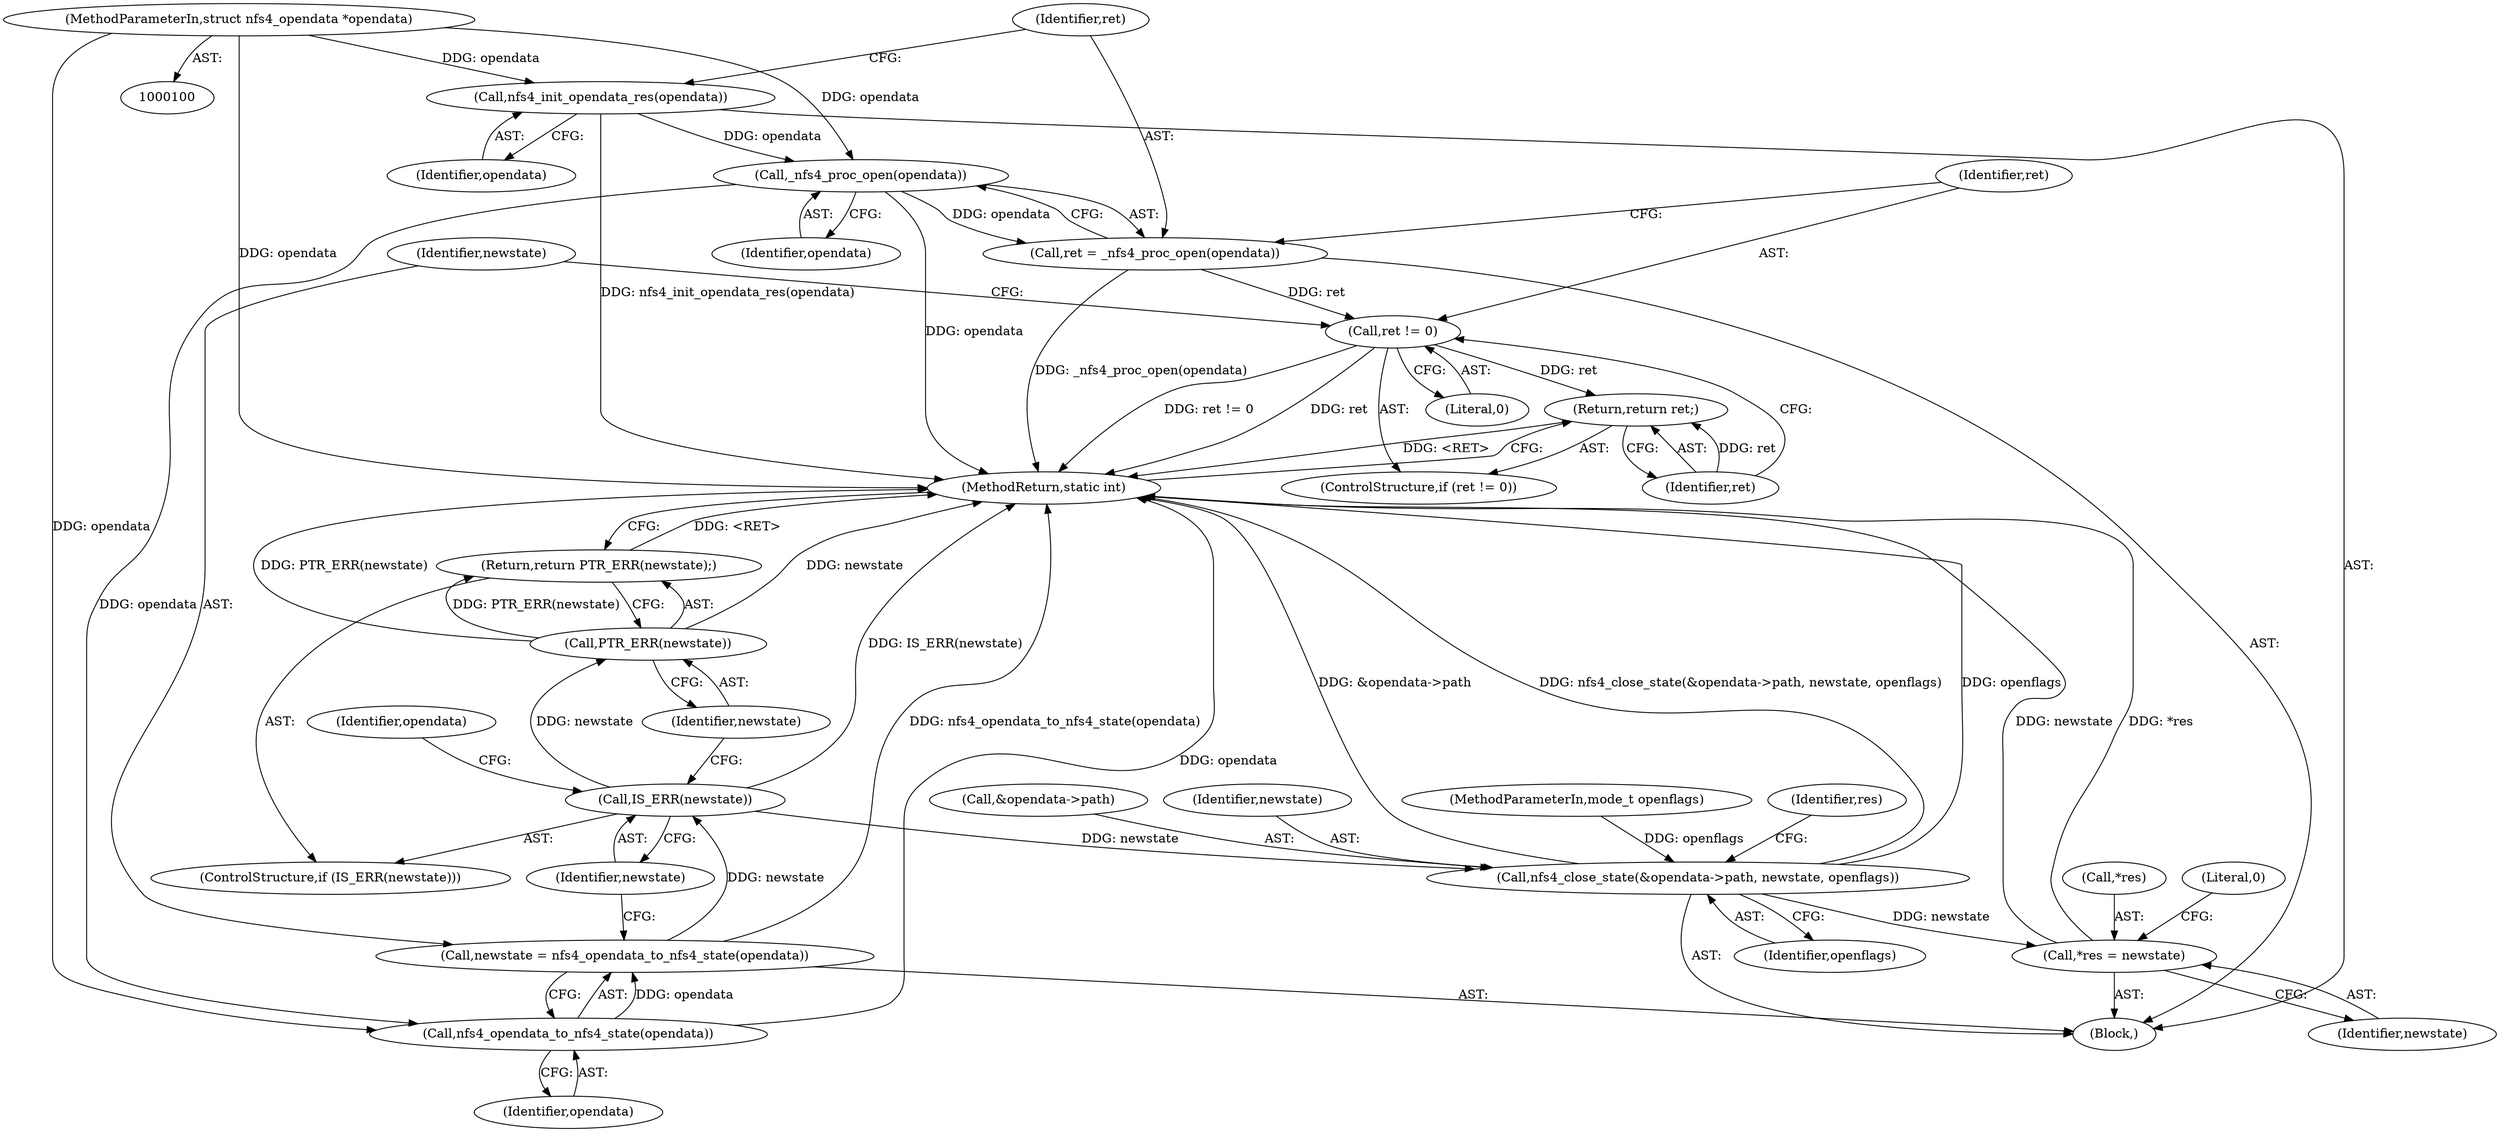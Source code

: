 digraph "0_linux_dc0b027dfadfcb8a5504f7d8052754bf8d501ab9_13@API" {
"1000138" [label="(Call,_nfs4_proc_open(opendata))"];
"1000134" [label="(Call,nfs4_init_opendata_res(opendata))"];
"1000101" [label="(MethodParameterIn,struct nfs4_opendata *opendata)"];
"1000136" [label="(Call,ret = _nfs4_proc_open(opendata))"];
"1000141" [label="(Call,ret != 0)"];
"1000144" [label="(Return,return ret;)"];
"1000148" [label="(Call,nfs4_opendata_to_nfs4_state(opendata))"];
"1000146" [label="(Call,newstate = nfs4_opendata_to_nfs4_state(opendata))"];
"1000151" [label="(Call,IS_ERR(newstate))"];
"1000154" [label="(Call,PTR_ERR(newstate))"];
"1000153" [label="(Return,return PTR_ERR(newstate);)"];
"1000156" [label="(Call,nfs4_close_state(&opendata->path, newstate, openflags))"];
"1000163" [label="(Call,*res = newstate)"];
"1000164" [label="(Call,*res)"];
"1000163" [label="(Call,*res = newstate)"];
"1000102" [label="(MethodParameterIn,mode_t openflags)"];
"1000141" [label="(Call,ret != 0)"];
"1000138" [label="(Call,_nfs4_proc_open(opendata))"];
"1000159" [label="(Identifier,opendata)"];
"1000149" [label="(Identifier,opendata)"];
"1000142" [label="(Identifier,ret)"];
"1000155" [label="(Identifier,newstate)"];
"1000169" [label="(MethodReturn,static int)"];
"1000134" [label="(Call,nfs4_init_opendata_res(opendata))"];
"1000140" [label="(ControlStructure,if (ret != 0))"];
"1000151" [label="(Call,IS_ERR(newstate))"];
"1000156" [label="(Call,nfs4_close_state(&opendata->path, newstate, openflags))"];
"1000150" [label="(ControlStructure,if (IS_ERR(newstate)))"];
"1000162" [label="(Identifier,openflags)"];
"1000166" [label="(Identifier,newstate)"];
"1000135" [label="(Identifier,opendata)"];
"1000165" [label="(Identifier,res)"];
"1000101" [label="(MethodParameterIn,struct nfs4_opendata *opendata)"];
"1000147" [label="(Identifier,newstate)"];
"1000154" [label="(Call,PTR_ERR(newstate))"];
"1000145" [label="(Identifier,ret)"];
"1000148" [label="(Call,nfs4_opendata_to_nfs4_state(opendata))"];
"1000152" [label="(Identifier,newstate)"];
"1000153" [label="(Return,return PTR_ERR(newstate);)"];
"1000168" [label="(Literal,0)"];
"1000104" [label="(Block,)"];
"1000157" [label="(Call,&opendata->path)"];
"1000144" [label="(Return,return ret;)"];
"1000139" [label="(Identifier,opendata)"];
"1000146" [label="(Call,newstate = nfs4_opendata_to_nfs4_state(opendata))"];
"1000137" [label="(Identifier,ret)"];
"1000161" [label="(Identifier,newstate)"];
"1000136" [label="(Call,ret = _nfs4_proc_open(opendata))"];
"1000143" [label="(Literal,0)"];
"1000138" -> "1000136"  [label="AST: "];
"1000138" -> "1000139"  [label="CFG: "];
"1000139" -> "1000138"  [label="AST: "];
"1000136" -> "1000138"  [label="CFG: "];
"1000138" -> "1000169"  [label="DDG: opendata"];
"1000138" -> "1000136"  [label="DDG: opendata"];
"1000134" -> "1000138"  [label="DDG: opendata"];
"1000101" -> "1000138"  [label="DDG: opendata"];
"1000138" -> "1000148"  [label="DDG: opendata"];
"1000134" -> "1000104"  [label="AST: "];
"1000134" -> "1000135"  [label="CFG: "];
"1000135" -> "1000134"  [label="AST: "];
"1000137" -> "1000134"  [label="CFG: "];
"1000134" -> "1000169"  [label="DDG: nfs4_init_opendata_res(opendata)"];
"1000101" -> "1000134"  [label="DDG: opendata"];
"1000101" -> "1000100"  [label="AST: "];
"1000101" -> "1000169"  [label="DDG: opendata"];
"1000101" -> "1000148"  [label="DDG: opendata"];
"1000136" -> "1000104"  [label="AST: "];
"1000137" -> "1000136"  [label="AST: "];
"1000142" -> "1000136"  [label="CFG: "];
"1000136" -> "1000169"  [label="DDG: _nfs4_proc_open(opendata)"];
"1000136" -> "1000141"  [label="DDG: ret"];
"1000141" -> "1000140"  [label="AST: "];
"1000141" -> "1000143"  [label="CFG: "];
"1000142" -> "1000141"  [label="AST: "];
"1000143" -> "1000141"  [label="AST: "];
"1000145" -> "1000141"  [label="CFG: "];
"1000147" -> "1000141"  [label="CFG: "];
"1000141" -> "1000169"  [label="DDG: ret"];
"1000141" -> "1000169"  [label="DDG: ret != 0"];
"1000141" -> "1000144"  [label="DDG: ret"];
"1000144" -> "1000140"  [label="AST: "];
"1000144" -> "1000145"  [label="CFG: "];
"1000145" -> "1000144"  [label="AST: "];
"1000169" -> "1000144"  [label="CFG: "];
"1000144" -> "1000169"  [label="DDG: <RET>"];
"1000145" -> "1000144"  [label="DDG: ret"];
"1000148" -> "1000146"  [label="AST: "];
"1000148" -> "1000149"  [label="CFG: "];
"1000149" -> "1000148"  [label="AST: "];
"1000146" -> "1000148"  [label="CFG: "];
"1000148" -> "1000169"  [label="DDG: opendata"];
"1000148" -> "1000146"  [label="DDG: opendata"];
"1000146" -> "1000104"  [label="AST: "];
"1000147" -> "1000146"  [label="AST: "];
"1000152" -> "1000146"  [label="CFG: "];
"1000146" -> "1000169"  [label="DDG: nfs4_opendata_to_nfs4_state(opendata)"];
"1000146" -> "1000151"  [label="DDG: newstate"];
"1000151" -> "1000150"  [label="AST: "];
"1000151" -> "1000152"  [label="CFG: "];
"1000152" -> "1000151"  [label="AST: "];
"1000155" -> "1000151"  [label="CFG: "];
"1000159" -> "1000151"  [label="CFG: "];
"1000151" -> "1000169"  [label="DDG: IS_ERR(newstate)"];
"1000151" -> "1000154"  [label="DDG: newstate"];
"1000151" -> "1000156"  [label="DDG: newstate"];
"1000154" -> "1000153"  [label="AST: "];
"1000154" -> "1000155"  [label="CFG: "];
"1000155" -> "1000154"  [label="AST: "];
"1000153" -> "1000154"  [label="CFG: "];
"1000154" -> "1000169"  [label="DDG: PTR_ERR(newstate)"];
"1000154" -> "1000169"  [label="DDG: newstate"];
"1000154" -> "1000153"  [label="DDG: PTR_ERR(newstate)"];
"1000153" -> "1000150"  [label="AST: "];
"1000169" -> "1000153"  [label="CFG: "];
"1000153" -> "1000169"  [label="DDG: <RET>"];
"1000156" -> "1000104"  [label="AST: "];
"1000156" -> "1000162"  [label="CFG: "];
"1000157" -> "1000156"  [label="AST: "];
"1000161" -> "1000156"  [label="AST: "];
"1000162" -> "1000156"  [label="AST: "];
"1000165" -> "1000156"  [label="CFG: "];
"1000156" -> "1000169"  [label="DDG: &opendata->path"];
"1000156" -> "1000169"  [label="DDG: nfs4_close_state(&opendata->path, newstate, openflags)"];
"1000156" -> "1000169"  [label="DDG: openflags"];
"1000102" -> "1000156"  [label="DDG: openflags"];
"1000156" -> "1000163"  [label="DDG: newstate"];
"1000163" -> "1000104"  [label="AST: "];
"1000163" -> "1000166"  [label="CFG: "];
"1000164" -> "1000163"  [label="AST: "];
"1000166" -> "1000163"  [label="AST: "];
"1000168" -> "1000163"  [label="CFG: "];
"1000163" -> "1000169"  [label="DDG: newstate"];
"1000163" -> "1000169"  [label="DDG: *res"];
}
